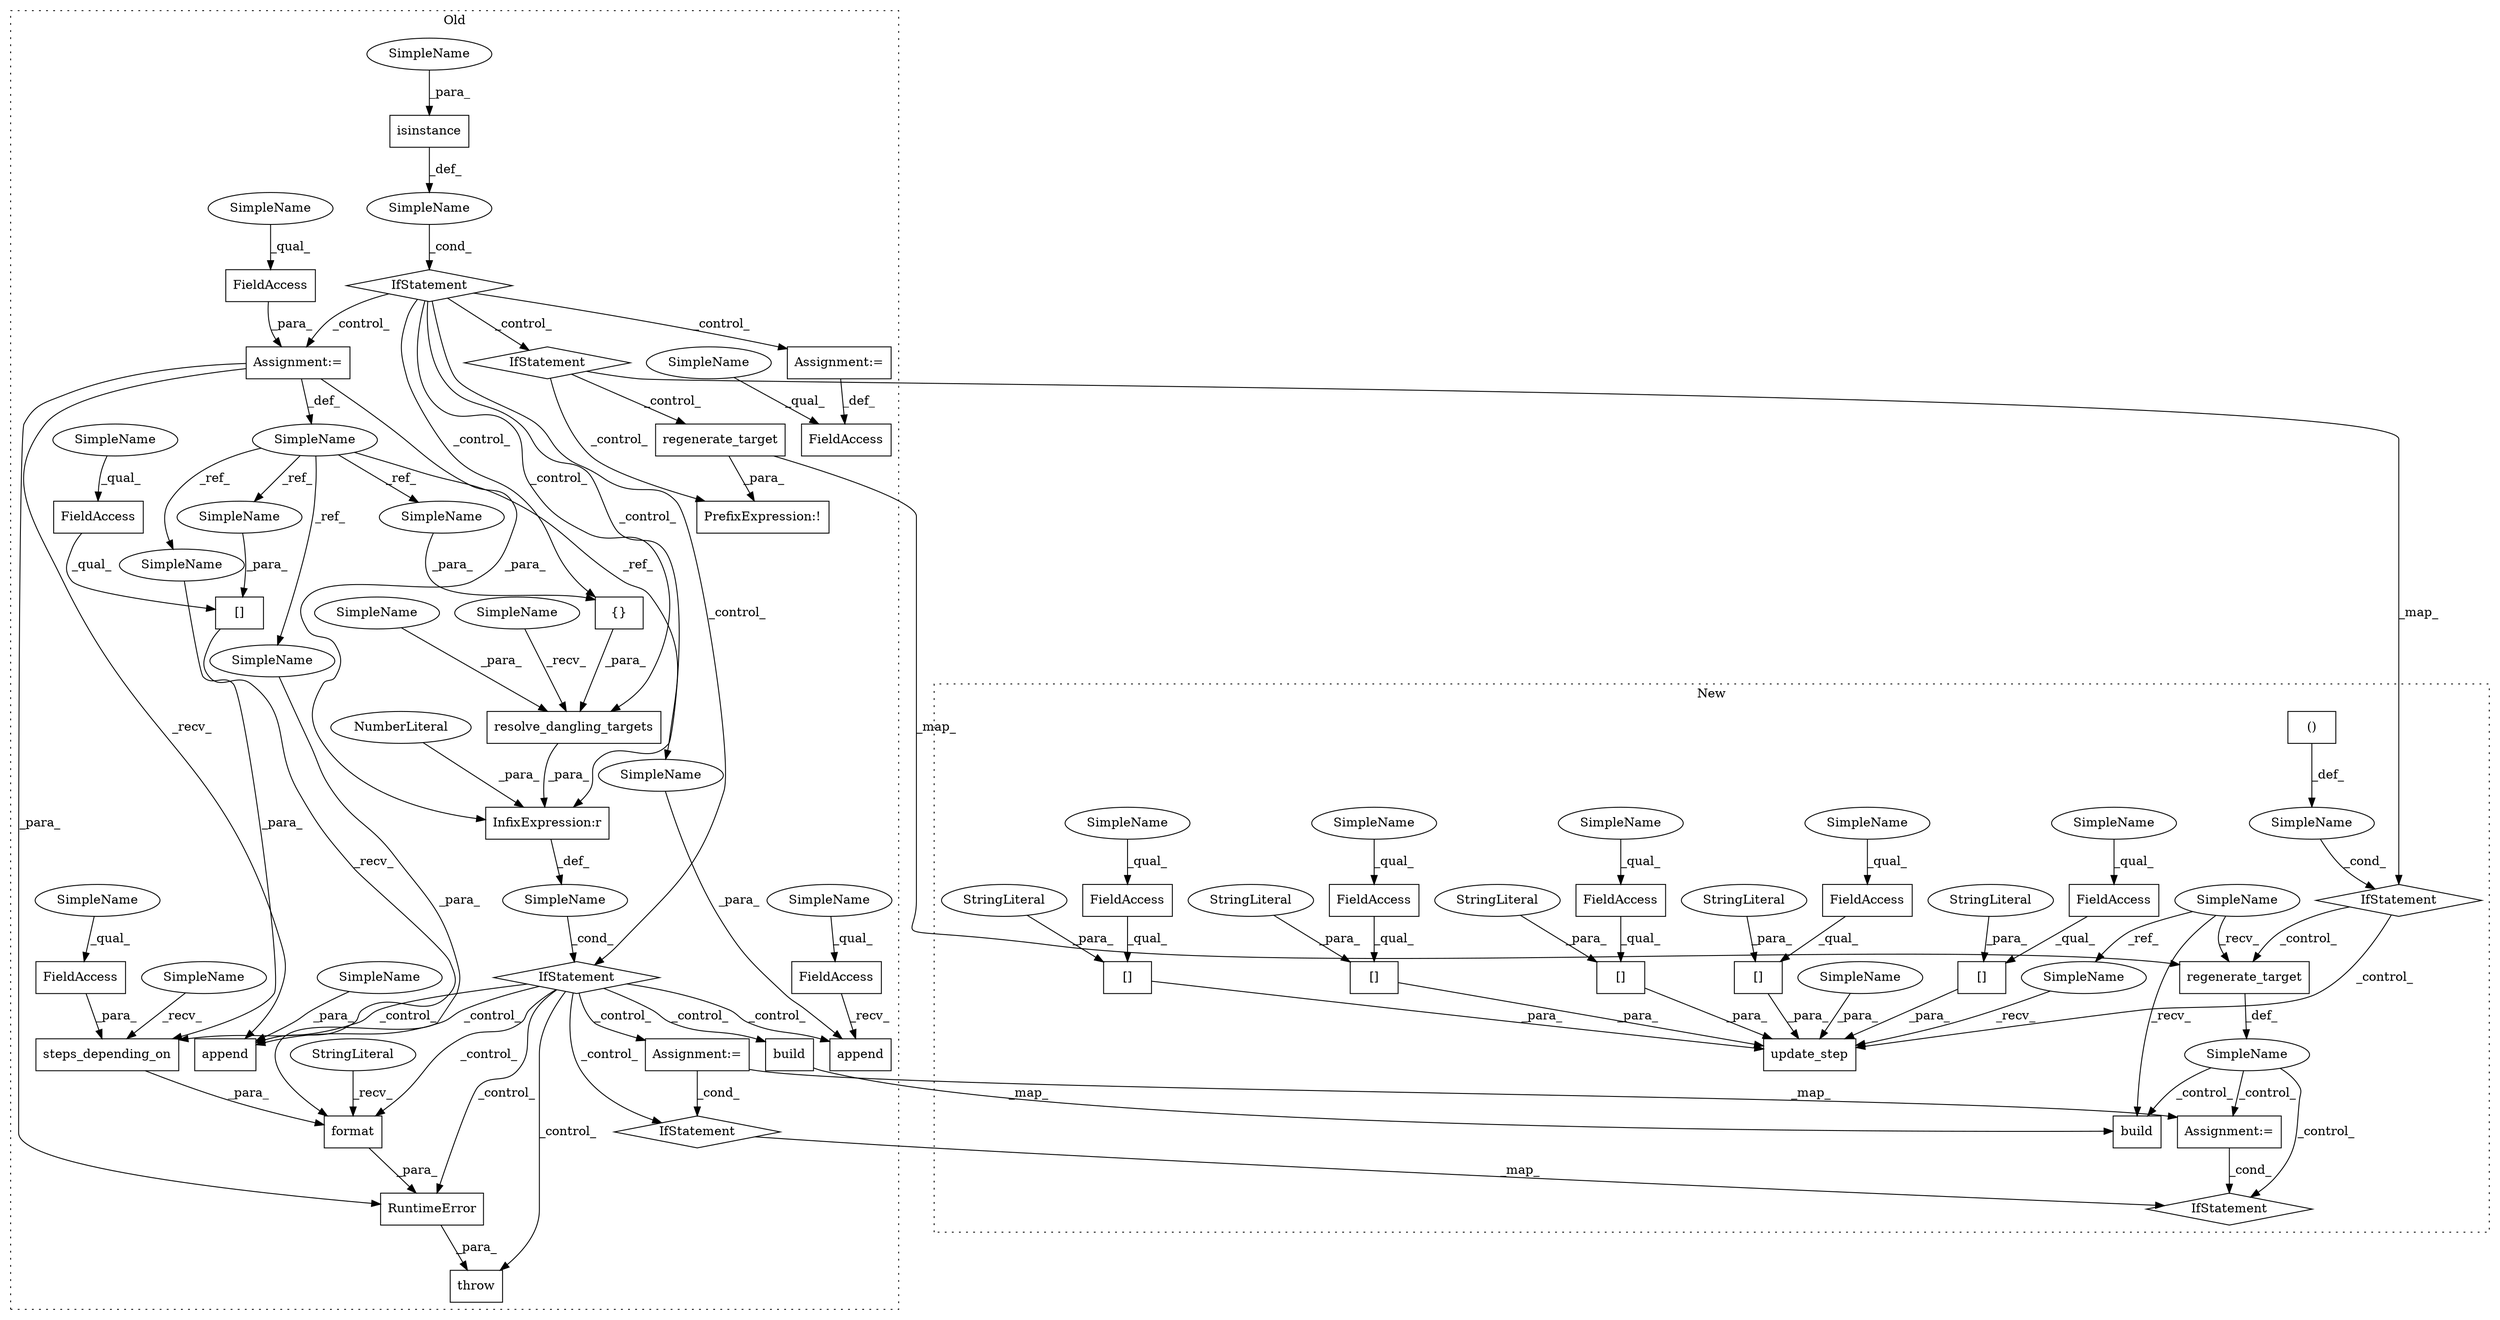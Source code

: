 digraph G {
subgraph cluster0 {
1 [label="resolve_dangling_targets" a="32" s="24322,24368" l="25,1" shape="box"];
5 [label="Assignment:=" a="7" s="24722" l="1" shape="box"];
7 [label="steps_depending_on" a="32" s="24453,24492" l="19,1" shape="box"];
9 [label="{}" a="4" s="24360,24367" l="1,1" shape="box"];
12 [label="IfStatement" a="25" s="24762,24771" l="4,2" shape="diamond"];
14 [label="format" a="32" s="24435,24493" l="7,1" shape="box"];
15 [label="SimpleName" a="42" s="" l="" shape="ellipse"];
16 [label="SimpleName" a="42" s="" l="" shape="ellipse"];
17 [label="PrefixExpression:!" a="38" s="25067" l="1" shape="box"];
19 [label="IfStatement" a="25" s="24954,24987" l="4,2" shape="diamond"];
21 [label="SimpleName" a="42" s="24284" l="6" shape="ellipse"];
22 [label="[]" a="2" s="24571,24602" l="25,1" shape="box"];
25 [label="RuntimeError" a="32" s="24396,24494" l="13,1" shape="box"];
26 [label="isinstance" a="32" s="24208,24236" l="11,1" shape="box"];
27 [label="StringLiteral" a="45" s="24409" l="25" shape="ellipse"];
32 [label="build" a="32" s="24636,24674" l="6,1" shape="box"];
33 [label="InfixExpression:r" a="27" s="24369" l="4" shape="box"];
34 [label="NumberLiteral" a="34" s="24373" l="1" shape="ellipse"];
35 [label="regenerate_target" a="32" s="25072,25096" l="18,1" shape="box"];
37 [label="FieldAccess" a="22" s="24479" l="13" shape="box"];
38 [label="FieldAccess" a="22" s="24291" l="10" shape="box"];
39 [label="throw" a="53" s="24390" l="6" shape="box"];
40 [label="FieldAccess" a="22" s="24571" l="24" shape="box"];
46 [label="IfStatement" a="25" s="24204,24237" l="4,2" shape="diamond"];
49 [label="Assignment:=" a="7" s="24290" l="1" shape="box"];
50 [label="IfStatement" a="25" s="24313,24374" l="4,2" shape="diamond"];
51 [label="Assignment:=" a="7" s="24267" l="1" shape="box"];
52 [label="FieldAccess" a="22" s="24251" l="16" shape="box"];
53 [label="append" a="32" s="24604,24619" l="7,1" shape="box"];
54 [label="FieldAccess" a="22" s="24519" l="25" shape="box"];
56 [label="append" a="32" s="24545,24558" l="7,1" shape="box"];
57 [label="SimpleName" a="42" s="24596" l="6" shape="ellipse"];
58 [label="SimpleName" a="42" s="24472" l="6" shape="ellipse"];
59 [label="SimpleName" a="42" s="24361" l="6" shape="ellipse"];
60 [label="SimpleName" a="42" s="24442" l="6" shape="ellipse"];
61 [label="SimpleName" a="42" s="24552" l="6" shape="ellipse"];
62 [label="SimpleName" a="42" s="24251" l="8" shape="ellipse"];
63 [label="SimpleName" a="42" s="24519" l="8" shape="ellipse"];
64 [label="SimpleName" a="42" s="24611" l="8" shape="ellipse"];
71 [label="SimpleName" a="42" s="24571" l="3" shape="ellipse"];
72 [label="SimpleName" a="42" s="24347" l="3" shape="ellipse"];
73 [label="SimpleName" a="42" s="24449" l="3" shape="ellipse"];
74 [label="SimpleName" a="42" s="24219" l="3" shape="ellipse"];
75 [label="SimpleName" a="42" s="24291" l="3" shape="ellipse"];
76 [label="SimpleName" a="42" s="24479" l="4" shape="ellipse"];
77 [label="SimpleName" a="42" s="24317" l="4" shape="ellipse"];
label = "Old";
style="dotted";
}
subgraph cluster1 {
2 [label="update_step" a="32" s="26545,26736" l="12,1" shape="box"];
3 [label="SimpleName" a="42" s="" l="" shape="ellipse"];
4 [label="Assignment:=" a="7" s="24373" l="1" shape="box"];
6 [label="()" a="106" s="24145" l="39" shape="box"];
8 [label="SimpleName" a="42" s="23385" l="3" shape="ellipse"];
10 [label="[]" a="2" s="26699,26735" l="13,1" shape="box"];
11 [label="IfStatement" a="25" s="24415,24424" l="4,2" shape="diamond"];
13 [label="[]" a="2" s="26566,26595" l="13,1" shape="box"];
18 [label="IfStatement" a="25" s="24117,24186" l="4,2" shape="diamond"];
20 [label="[]" a="2" s="26629,26660" l="13,1" shape="box"];
23 [label="SimpleName" a="42" s="" l="" shape="ellipse"];
24 [label="[]" a="2" s="26597,26627" l="13,1" shape="box"];
28 [label="StringLiteral" a="45" s="26579" l="16" shape="ellipse"];
29 [label="[]" a="2" s="26662,26697" l="13,1" shape="box"];
30 [label="StringLiteral" a="45" s="26642" l="18" shape="ellipse"];
31 [label="build" a="32" s="24315,24353" l="6,1" shape="box"];
36 [label="regenerate_target" a="32" s="24270,24294" l="18,1" shape="box"];
41 [label="FieldAccess" a="22" s="26597" l="12" shape="box"];
42 [label="FieldAccess" a="22" s="26699" l="12" shape="box"];
43 [label="FieldAccess" a="22" s="26566" l="12" shape="box"];
44 [label="FieldAccess" a="22" s="26662" l="12" shape="box"];
45 [label="FieldAccess" a="22" s="26629" l="12" shape="box"];
47 [label="StringLiteral" a="45" s="26712" l="23" shape="ellipse"];
48 [label="StringLiteral" a="45" s="26610" l="17" shape="ellipse"];
55 [label="StringLiteral" a="45" s="26675" l="22" shape="ellipse"];
65 [label="SimpleName" a="42" s="26662" l="3" shape="ellipse"];
66 [label="SimpleName" a="42" s="26629" l="3" shape="ellipse"];
67 [label="SimpleName" a="42" s="26699" l="3" shape="ellipse"];
68 [label="SimpleName" a="42" s="26597" l="3" shape="ellipse"];
69 [label="SimpleName" a="42" s="26566" l="3" shape="ellipse"];
70 [label="SimpleName" a="42" s="26541" l="3" shape="ellipse"];
78 [label="SimpleName" a="42" s="26557" l="8" shape="ellipse"];
label = "New";
style="dotted";
}
1 -> 33 [label="_para_"];
3 -> 18 [label="_cond_"];
4 -> 11 [label="_cond_"];
5 -> 4 [label="_map_"];
5 -> 12 [label="_cond_"];
6 -> 3 [label="_def_"];
7 -> 14 [label="_para_"];
8 -> 31 [label="_recv_"];
8 -> 36 [label="_recv_"];
8 -> 70 [label="_ref_"];
9 -> 1 [label="_para_"];
10 -> 2 [label="_para_"];
12 -> 11 [label="_map_"];
13 -> 2 [label="_para_"];
14 -> 25 [label="_para_"];
15 -> 50 [label="_cond_"];
16 -> 46 [label="_cond_"];
18 -> 36 [label="_control_"];
18 -> 2 [label="_control_"];
19 -> 35 [label="_control_"];
19 -> 18 [label="_map_"];
19 -> 17 [label="_control_"];
20 -> 2 [label="_para_"];
21 -> 60 [label="_ref_"];
21 -> 59 [label="_ref_"];
21 -> 58 [label="_ref_"];
21 -> 57 [label="_ref_"];
21 -> 61 [label="_ref_"];
22 -> 53 [label="_recv_"];
23 -> 31 [label="_control_"];
23 -> 4 [label="_control_"];
23 -> 11 [label="_control_"];
24 -> 2 [label="_para_"];
25 -> 39 [label="_para_"];
26 -> 16 [label="_def_"];
27 -> 14 [label="_recv_"];
28 -> 13 [label="_para_"];
29 -> 2 [label="_para_"];
30 -> 20 [label="_para_"];
32 -> 31 [label="_map_"];
33 -> 15 [label="_def_"];
34 -> 33 [label="_para_"];
35 -> 36 [label="_map_"];
35 -> 17 [label="_para_"];
36 -> 23 [label="_def_"];
37 -> 7 [label="_para_"];
38 -> 49 [label="_para_"];
40 -> 22 [label="_qual_"];
41 -> 24 [label="_qual_"];
42 -> 10 [label="_qual_"];
43 -> 13 [label="_qual_"];
44 -> 29 [label="_qual_"];
45 -> 20 [label="_qual_"];
46 -> 49 [label="_control_"];
46 -> 9 [label="_control_"];
46 -> 1 [label="_control_"];
46 -> 33 [label="_control_"];
46 -> 51 [label="_control_"];
46 -> 19 [label="_control_"];
46 -> 50 [label="_control_"];
47 -> 10 [label="_para_"];
48 -> 24 [label="_para_"];
49 -> 25 [label="_para_"];
49 -> 21 [label="_def_"];
49 -> 53 [label="_recv_"];
49 -> 33 [label="_para_"];
50 -> 32 [label="_control_"];
50 -> 39 [label="_control_"];
50 -> 14 [label="_control_"];
50 -> 25 [label="_control_"];
50 -> 53 [label="_control_"];
50 -> 56 [label="_control_"];
50 -> 7 [label="_control_"];
50 -> 5 [label="_control_"];
50 -> 12 [label="_control_"];
51 -> 52 [label="_def_"];
54 -> 56 [label="_recv_"];
55 -> 29 [label="_para_"];
57 -> 22 [label="_para_"];
58 -> 7 [label="_para_"];
59 -> 9 [label="_para_"];
60 -> 14 [label="_para_"];
61 -> 56 [label="_para_"];
62 -> 52 [label="_qual_"];
63 -> 54 [label="_qual_"];
64 -> 53 [label="_para_"];
65 -> 44 [label="_qual_"];
66 -> 45 [label="_qual_"];
67 -> 42 [label="_qual_"];
68 -> 41 [label="_qual_"];
69 -> 43 [label="_qual_"];
70 -> 2 [label="_recv_"];
71 -> 40 [label="_qual_"];
72 -> 1 [label="_para_"];
73 -> 7 [label="_recv_"];
74 -> 26 [label="_para_"];
75 -> 38 [label="_qual_"];
76 -> 37 [label="_qual_"];
77 -> 1 [label="_recv_"];
78 -> 2 [label="_para_"];
}
